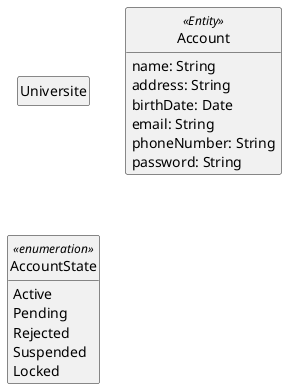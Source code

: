 @startuml
skinparam style strictuml
skinparam ArrowThickness 2
skinparam ArrowColor #gray
hide empty members

Class Universite {
}

Class Account <<Entity>>
{
  name: String
  address: String
  birthDate: Date
  email: String
  phoneNumber: String
  password: String
}

enum  AccountState <<enumeration>> {
    Active
    Pending
    Rejected
    Suspended
    Locked
}

@enduml